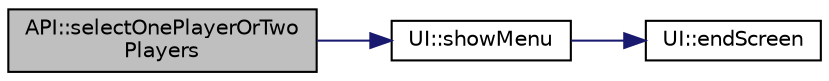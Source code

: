 digraph "API::selectOnePlayerOrTwoPlayers"
{
 // LATEX_PDF_SIZE
  edge [fontname="Helvetica",fontsize="10",labelfontname="Helvetica",labelfontsize="10"];
  node [fontname="Helvetica",fontsize="10",shape=record];
  rankdir="LR";
  Node1 [label="API::selectOnePlayerOrTwo\lPlayers",height=0.2,width=0.4,color="black", fillcolor="grey75", style="filled", fontcolor="black",tooltip=" "];
  Node1 -> Node2 [color="midnightblue",fontsize="10",style="solid",fontname="Helvetica"];
  Node2 [label="UI::showMenu",height=0.2,width=0.4,color="black", fillcolor="white", style="filled",URL="$classUI.html#a88d83bcb094b998048615e71bb23a082",tooltip=" "];
  Node2 -> Node3 [color="midnightblue",fontsize="10",style="solid",fontname="Helvetica"];
  Node3 [label="UI::endScreen",height=0.2,width=0.4,color="black", fillcolor="white", style="filled",URL="$classUI.html#a762bd309e06c1d3bf0a51f045476ef2f",tooltip=" "];
}
